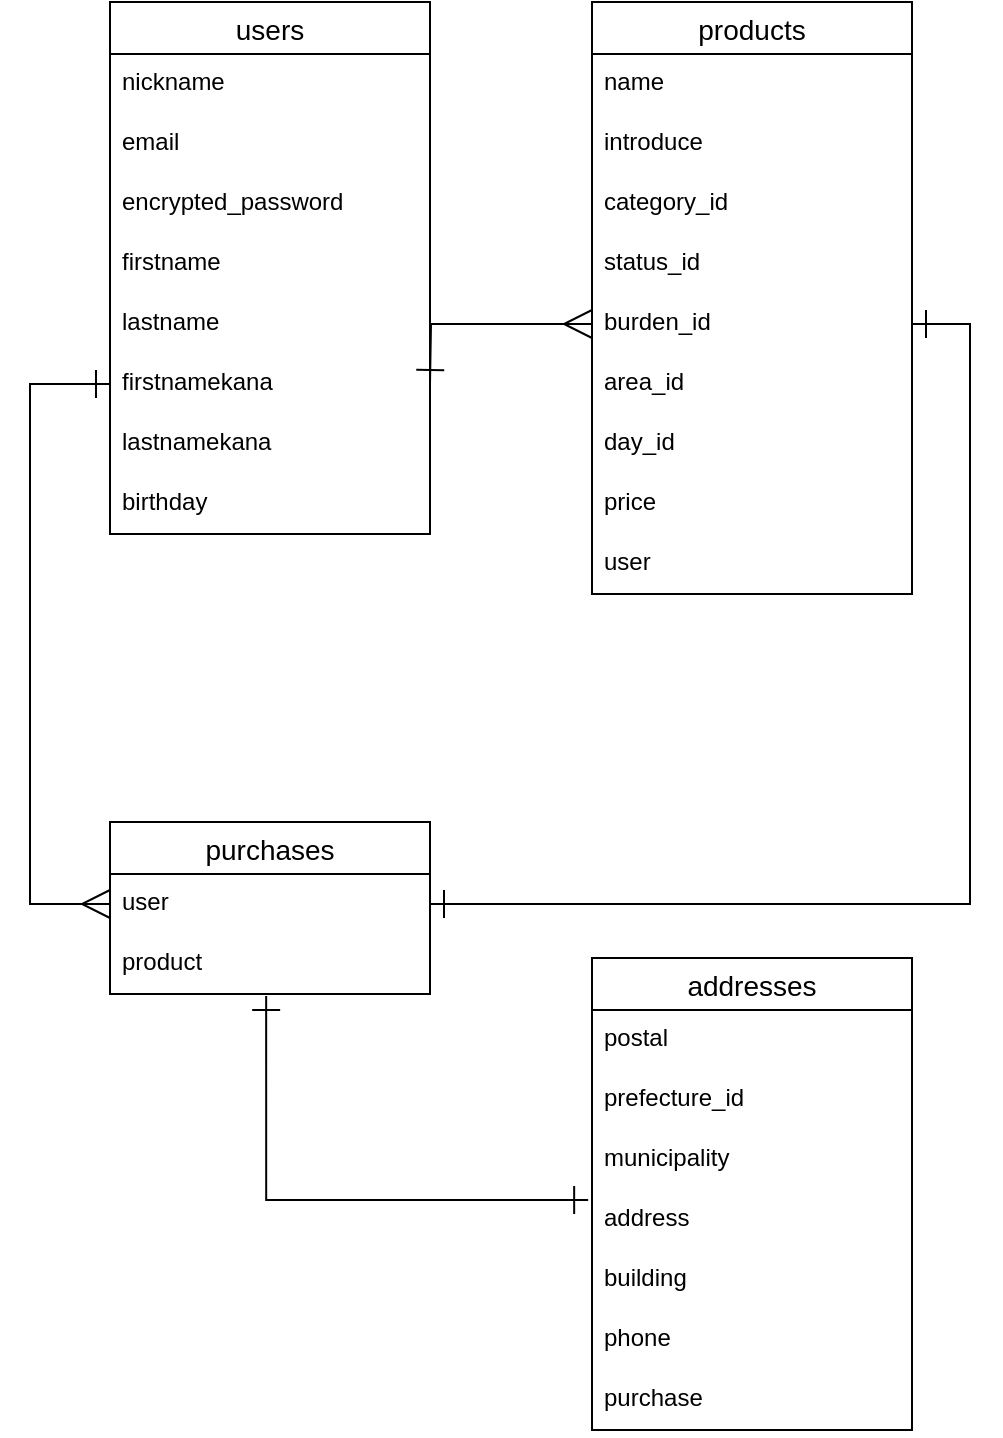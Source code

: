 <mxfile>
    <diagram id="NVistjxqDUDiwYQMwcn2" name="ページ1">
        <mxGraphModel dx="968" dy="777" grid="1" gridSize="10" guides="1" tooltips="1" connect="1" arrows="1" fold="1" page="1" pageScale="1" pageWidth="827" pageHeight="1169" math="0" shadow="0">
            <root>
                <mxCell id="0"/>
                <mxCell id="1" parent="0"/>
                <mxCell id="5" value="users" style="swimlane;fontStyle=0;childLayout=stackLayout;horizontal=1;startSize=26;horizontalStack=0;resizeParent=1;resizeParentMax=0;resizeLast=0;collapsible=1;marginBottom=0;align=center;fontSize=14;" parent="1" vertex="1">
                    <mxGeometry x="80" y="42" width="160" height="266" as="geometry"/>
                </mxCell>
                <mxCell id="6" value="nickname" style="text;strokeColor=none;fillColor=none;spacingLeft=4;spacingRight=4;overflow=hidden;rotatable=0;points=[[0,0.5],[1,0.5]];portConstraint=eastwest;fontSize=12;" parent="5" vertex="1">
                    <mxGeometry y="26" width="160" height="30" as="geometry"/>
                </mxCell>
                <mxCell id="7" value="email" style="text;strokeColor=none;fillColor=none;spacingLeft=4;spacingRight=4;overflow=hidden;rotatable=0;points=[[0,0.5],[1,0.5]];portConstraint=eastwest;fontSize=12;" parent="5" vertex="1">
                    <mxGeometry y="56" width="160" height="30" as="geometry"/>
                </mxCell>
                <mxCell id="10" value="encrypted_password" style="text;strokeColor=none;fillColor=none;spacingLeft=4;spacingRight=4;overflow=hidden;rotatable=0;points=[[0,0.5],[1,0.5]];portConstraint=eastwest;fontSize=12;" parent="5" vertex="1">
                    <mxGeometry y="86" width="160" height="30" as="geometry"/>
                </mxCell>
                <mxCell id="49" value="firstname" style="text;strokeColor=none;fillColor=none;spacingLeft=4;spacingRight=4;overflow=hidden;rotatable=0;points=[[0,0.5],[1,0.5]];portConstraint=eastwest;fontSize=12;" parent="5" vertex="1">
                    <mxGeometry y="116" width="160" height="30" as="geometry"/>
                </mxCell>
                <mxCell id="11" value="lastname" style="text;strokeColor=none;fillColor=none;spacingLeft=4;spacingRight=4;overflow=hidden;rotatable=0;points=[[0,0.5],[1,0.5]];portConstraint=eastwest;fontSize=12;" parent="5" vertex="1">
                    <mxGeometry y="146" width="160" height="30" as="geometry"/>
                </mxCell>
                <mxCell id="14" value="firstnamekana" style="text;strokeColor=none;fillColor=none;spacingLeft=4;spacingRight=4;overflow=hidden;rotatable=0;points=[[0,0.5],[1,0.5]];portConstraint=eastwest;fontSize=12;" parent="5" vertex="1">
                    <mxGeometry y="176" width="160" height="30" as="geometry"/>
                </mxCell>
                <mxCell id="12" value="lastnamekana" style="text;strokeColor=none;fillColor=none;spacingLeft=4;spacingRight=4;overflow=hidden;rotatable=0;points=[[0,0.5],[1,0.5]];portConstraint=eastwest;fontSize=12;" parent="5" vertex="1">
                    <mxGeometry y="206" width="160" height="30" as="geometry"/>
                </mxCell>
                <mxCell id="15" value="birthday" style="text;strokeColor=none;fillColor=none;spacingLeft=4;spacingRight=4;overflow=hidden;rotatable=0;points=[[0,0.5],[1,0.5]];portConstraint=eastwest;fontSize=12;" parent="5" vertex="1">
                    <mxGeometry y="236" width="160" height="30" as="geometry"/>
                </mxCell>
                <mxCell id="17" value="products" style="swimlane;fontStyle=0;childLayout=stackLayout;horizontal=1;startSize=26;horizontalStack=0;resizeParent=1;resizeParentMax=0;resizeLast=0;collapsible=1;marginBottom=0;align=center;fontSize=14;" parent="1" vertex="1">
                    <mxGeometry x="321" y="42" width="160" height="296" as="geometry"/>
                </mxCell>
                <mxCell id="19" value="name" style="text;strokeColor=none;fillColor=none;spacingLeft=4;spacingRight=4;overflow=hidden;rotatable=0;points=[[0,0.5],[1,0.5]];portConstraint=eastwest;fontSize=12;" parent="17" vertex="1">
                    <mxGeometry y="26" width="160" height="30" as="geometry"/>
                </mxCell>
                <mxCell id="20" value="introduce" style="text;strokeColor=none;fillColor=none;spacingLeft=4;spacingRight=4;overflow=hidden;rotatable=0;points=[[0,0.5],[1,0.5]];portConstraint=eastwest;fontSize=12;" parent="17" vertex="1">
                    <mxGeometry y="56" width="160" height="30" as="geometry"/>
                </mxCell>
                <mxCell id="21" value="category_id" style="text;strokeColor=none;fillColor=none;spacingLeft=4;spacingRight=4;overflow=hidden;rotatable=0;points=[[0,0.5],[1,0.5]];portConstraint=eastwest;fontSize=12;" parent="17" vertex="1">
                    <mxGeometry y="86" width="160" height="30" as="geometry"/>
                </mxCell>
                <mxCell id="22" value="status_id" style="text;strokeColor=none;fillColor=none;spacingLeft=4;spacingRight=4;overflow=hidden;rotatable=0;points=[[0,0.5],[1,0.5]];portConstraint=eastwest;fontSize=12;" parent="17" vertex="1">
                    <mxGeometry y="116" width="160" height="30" as="geometry"/>
                </mxCell>
                <mxCell id="23" value="burden_id" style="text;strokeColor=none;fillColor=none;spacingLeft=4;spacingRight=4;overflow=hidden;rotatable=0;points=[[0,0.5],[1,0.5]];portConstraint=eastwest;fontSize=12;" parent="17" vertex="1">
                    <mxGeometry y="146" width="160" height="30" as="geometry"/>
                </mxCell>
                <mxCell id="24" value="area_id" style="text;strokeColor=none;fillColor=none;spacingLeft=4;spacingRight=4;overflow=hidden;rotatable=0;points=[[0,0.5],[1,0.5]];portConstraint=eastwest;fontSize=12;" parent="17" vertex="1">
                    <mxGeometry y="176" width="160" height="30" as="geometry"/>
                </mxCell>
                <mxCell id="25" value="day_id" style="text;strokeColor=none;fillColor=none;spacingLeft=4;spacingRight=4;overflow=hidden;rotatable=0;points=[[0,0.5],[1,0.5]];portConstraint=eastwest;fontSize=12;" parent="17" vertex="1">
                    <mxGeometry y="206" width="160" height="30" as="geometry"/>
                </mxCell>
                <mxCell id="26" value="price" style="text;strokeColor=none;fillColor=none;spacingLeft=4;spacingRight=4;overflow=hidden;rotatable=0;points=[[0,0.5],[1,0.5]];portConstraint=eastwest;fontSize=12;" parent="17" vertex="1">
                    <mxGeometry y="236" width="160" height="30" as="geometry"/>
                </mxCell>
                <mxCell id="46" value="user" style="text;strokeColor=none;fillColor=none;spacingLeft=4;spacingRight=4;overflow=hidden;rotatable=0;points=[[0,0.5],[1,0.5]];portConstraint=eastwest;fontSize=12;" parent="17" vertex="1">
                    <mxGeometry y="266" width="160" height="30" as="geometry"/>
                </mxCell>
                <mxCell id="27" value="purchases" style="swimlane;fontStyle=0;childLayout=stackLayout;horizontal=1;startSize=26;horizontalStack=0;resizeParent=1;resizeParentMax=0;resizeLast=0;collapsible=1;marginBottom=0;align=center;fontSize=14;" parent="1" vertex="1">
                    <mxGeometry x="80" y="452" width="160" height="86" as="geometry"/>
                </mxCell>
                <mxCell id="47" value="user" style="text;strokeColor=none;fillColor=none;spacingLeft=4;spacingRight=4;overflow=hidden;rotatable=0;points=[[0,0.5],[1,0.5]];portConstraint=eastwest;fontSize=12;" parent="27" vertex="1">
                    <mxGeometry y="26" width="160" height="30" as="geometry"/>
                </mxCell>
                <mxCell id="48" value="product" style="text;strokeColor=none;fillColor=none;spacingLeft=4;spacingRight=4;overflow=hidden;rotatable=0;points=[[0,0.5],[1,0.5]];portConstraint=eastwest;fontSize=12;" parent="27" vertex="1">
                    <mxGeometry y="56" width="160" height="30" as="geometry"/>
                </mxCell>
                <mxCell id="38" style="edgeStyle=orthogonalEdgeStyle;rounded=0;orthogonalLoop=1;jettySize=auto;html=1;endArrow=ERmany;endFill=0;endSize=12;startArrow=ERone;startFill=0;startSize=12;entryX=0;entryY=0.5;entryDx=0;entryDy=0;" parent="1" target="23" edge="1">
                    <mxGeometry relative="1" as="geometry">
                        <mxPoint x="240" y="233" as="sourcePoint"/>
                        <Array as="points"/>
                        <mxPoint x="300" y="233" as="targetPoint"/>
                    </mxGeometry>
                </mxCell>
                <mxCell id="44" style="edgeStyle=orthogonalEdgeStyle;rounded=0;jumpSize=16;orthogonalLoop=1;jettySize=auto;html=1;endArrow=ERmany;endFill=0;entryX=0;entryY=0.5;entryDx=0;entryDy=0;startArrow=ERone;startFill=0;exitX=0;exitY=0.5;exitDx=0;exitDy=0;startSize=12;endSize=12;" parent="1" edge="1">
                    <mxGeometry relative="1" as="geometry">
                        <mxPoint x="80" y="493" as="targetPoint"/>
                        <mxPoint x="80" y="233" as="sourcePoint"/>
                        <Array as="points">
                            <mxPoint x="40" y="233"/>
                            <mxPoint x="40" y="493"/>
                        </Array>
                    </mxGeometry>
                </mxCell>
                <mxCell id="45" style="edgeStyle=orthogonalEdgeStyle;rounded=0;jumpSize=16;orthogonalLoop=1;jettySize=auto;html=1;entryX=1;entryY=0.5;entryDx=0;entryDy=0;endArrow=ERone;endFill=0;startArrow=ERone;startFill=0;exitX=1;exitY=0.5;exitDx=0;exitDy=0;endSize=12;startSize=12;" parent="1" source="23" edge="1">
                    <mxGeometry relative="1" as="geometry">
                        <mxPoint x="419" y="372" as="sourcePoint"/>
                        <Array as="points">
                            <mxPoint x="510" y="203"/>
                            <mxPoint x="510" y="493"/>
                        </Array>
                        <mxPoint x="240" y="493" as="targetPoint"/>
                    </mxGeometry>
                </mxCell>
                <mxCell id="51" value="addresses" style="swimlane;fontStyle=0;childLayout=stackLayout;horizontal=1;startSize=26;horizontalStack=0;resizeParent=1;resizeParentMax=0;resizeLast=0;collapsible=1;marginBottom=0;align=center;fontSize=14;" parent="1" vertex="1">
                    <mxGeometry x="321" y="520" width="160" height="236" as="geometry"/>
                </mxCell>
                <mxCell id="55" value="postal" style="text;strokeColor=none;fillColor=none;spacingLeft=4;spacingRight=4;overflow=hidden;rotatable=0;points=[[0,0.5],[1,0.5]];portConstraint=eastwest;fontSize=12;" parent="51" vertex="1">
                    <mxGeometry y="26" width="160" height="30" as="geometry"/>
                </mxCell>
                <mxCell id="56" value="prefecture_id" style="text;strokeColor=none;fillColor=none;spacingLeft=4;spacingRight=4;overflow=hidden;rotatable=0;points=[[0,0.5],[1,0.5]];portConstraint=eastwest;fontSize=12;" parent="51" vertex="1">
                    <mxGeometry y="56" width="160" height="30" as="geometry"/>
                </mxCell>
                <mxCell id="57" value="municipality" style="text;strokeColor=none;fillColor=none;spacingLeft=4;spacingRight=4;overflow=hidden;rotatable=0;points=[[0,0.5],[1,0.5]];portConstraint=eastwest;fontSize=12;" parent="51" vertex="1">
                    <mxGeometry y="86" width="160" height="30" as="geometry"/>
                </mxCell>
                <mxCell id="58" value="address" style="text;strokeColor=none;fillColor=none;spacingLeft=4;spacingRight=4;overflow=hidden;rotatable=0;points=[[0,0.5],[1,0.5]];portConstraint=eastwest;fontSize=12;" parent="51" vertex="1">
                    <mxGeometry y="116" width="160" height="30" as="geometry"/>
                </mxCell>
                <mxCell id="59" value="building" style="text;strokeColor=none;fillColor=none;spacingLeft=4;spacingRight=4;overflow=hidden;rotatable=0;points=[[0,0.5],[1,0.5]];portConstraint=eastwest;fontSize=12;" parent="51" vertex="1">
                    <mxGeometry y="146" width="160" height="30" as="geometry"/>
                </mxCell>
                <mxCell id="60" value="phone" style="text;strokeColor=none;fillColor=none;spacingLeft=4;spacingRight=4;overflow=hidden;rotatable=0;points=[[0,0.5],[1,0.5]];portConstraint=eastwest;fontSize=12;" parent="51" vertex="1">
                    <mxGeometry y="176" width="160" height="30" as="geometry"/>
                </mxCell>
                <mxCell id="61" value="purchase" style="text;strokeColor=none;fillColor=none;spacingLeft=4;spacingRight=4;overflow=hidden;rotatable=0;points=[[0,0.5],[1,0.5]];portConstraint=eastwest;fontSize=12;" parent="51" vertex="1">
                    <mxGeometry y="206" width="160" height="30" as="geometry"/>
                </mxCell>
                <mxCell id="64" style="edgeStyle=orthogonalEdgeStyle;rounded=0;jumpSize=16;orthogonalLoop=1;jettySize=auto;html=1;entryX=0.488;entryY=1.033;entryDx=0;entryDy=0;endArrow=ERone;endFill=0;startArrow=ERone;startFill=0;exitX=-0.012;exitY=0.167;exitDx=0;exitDy=0;endSize=12;startSize=12;exitPerimeter=0;entryPerimeter=0;" parent="1" source="58" target="48" edge="1">
                    <mxGeometry relative="1" as="geometry">
                        <mxPoint x="251" y="570" as="sourcePoint"/>
                        <Array as="points">
                            <mxPoint x="158" y="641"/>
                        </Array>
                        <mxPoint x="10" y="860" as="targetPoint"/>
                    </mxGeometry>
                </mxCell>
            </root>
        </mxGraphModel>
    </diagram>
</mxfile>